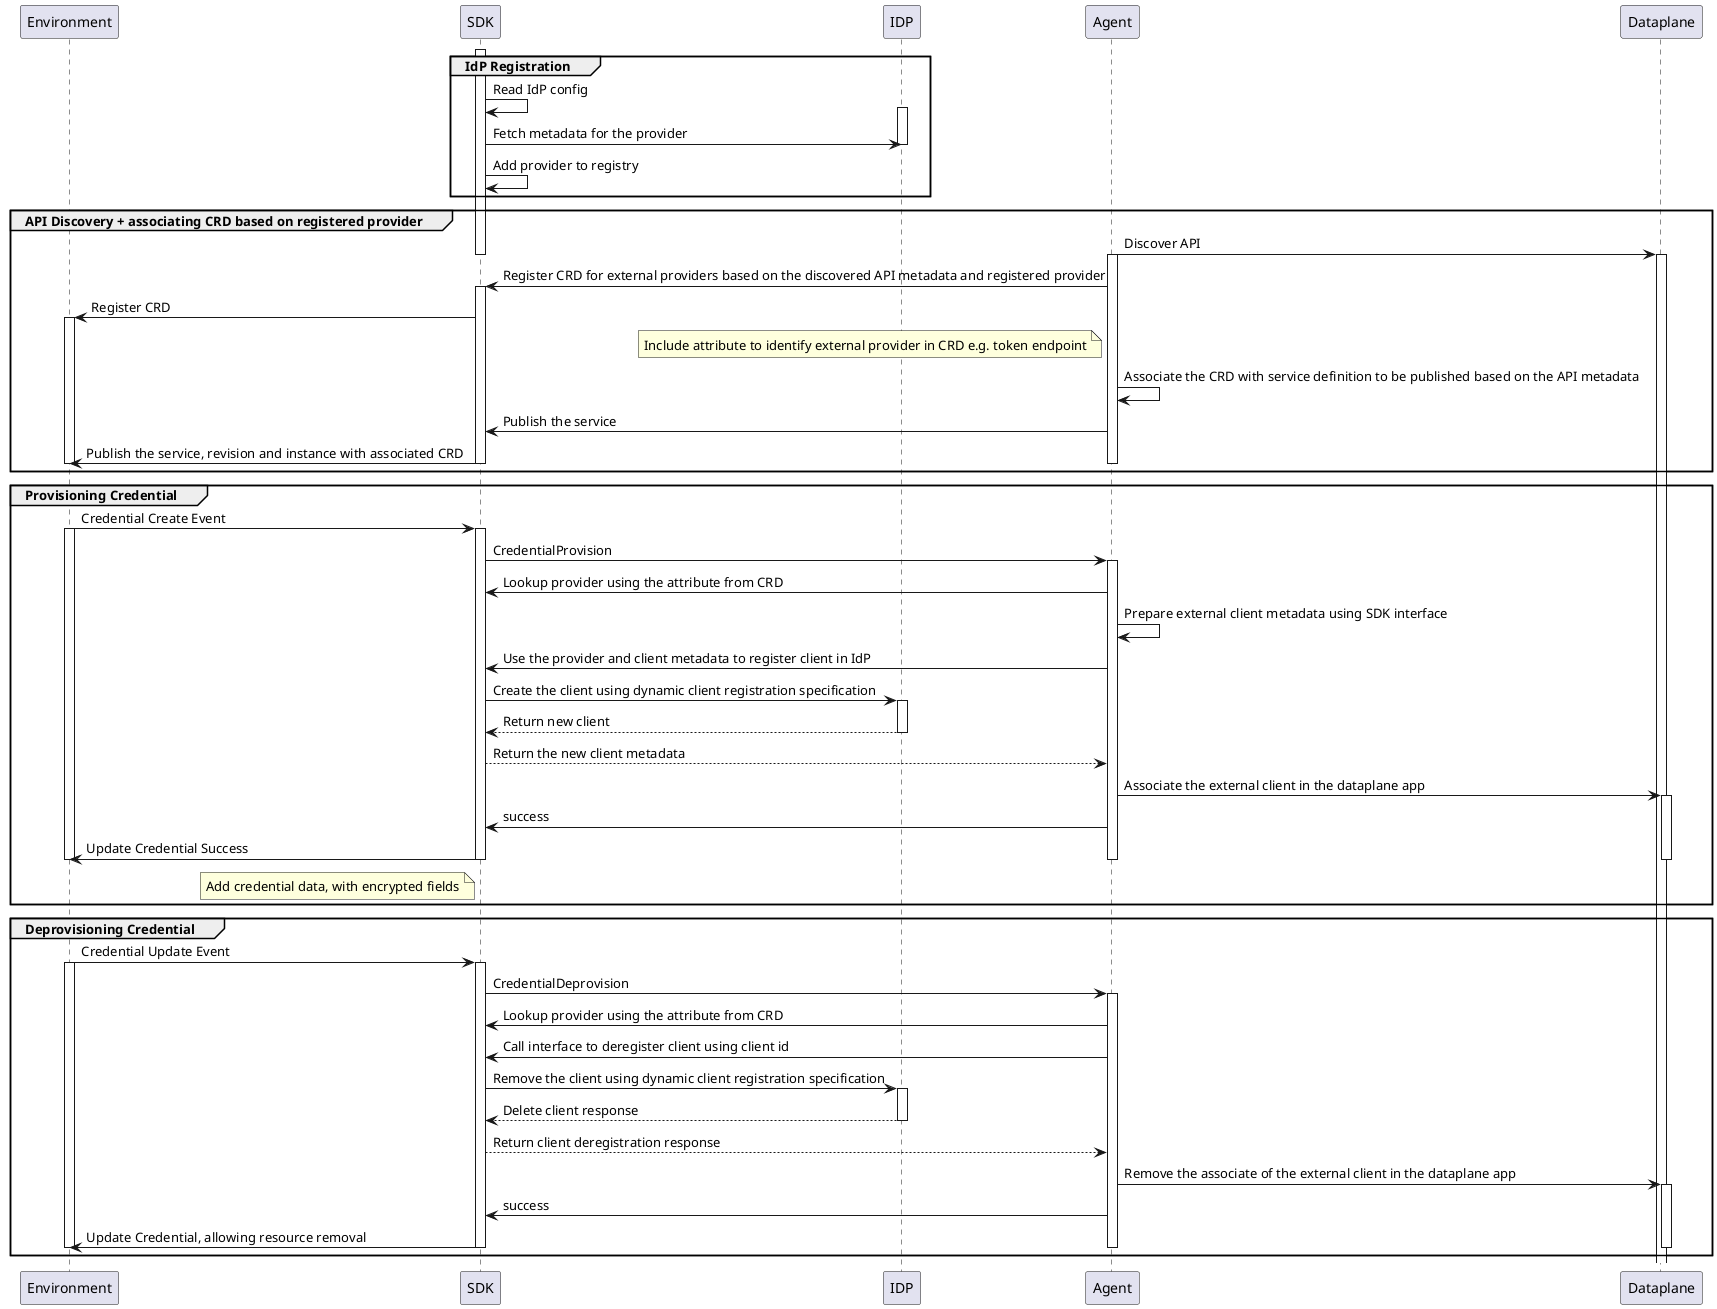 @startuml
participant Environment as env
participant SDK as sdk 
participant IDP as idp 
participant Agent as agent
participant Dataplane as dataplane

group IdP Registration
'Register IdP provider
activate sdk
sdk -> sdk: Read IdP config

activate idp
sdk -> idp: Fetch metadata for the provider
deactivate idp
sdk -> sdk: Add provider to registry

end

group API Discovery + associating CRD based on registered provider
' Associating Credential Request Definitions with API service instance
agent -> dataplane: Discover API
deactivate sdk

activate agent
activate dataplane
deactivate dataplane

agent -> sdk: Register CRD for external providers based on the discovered API metadata and registered provider
activate sdk
sdk -> env: Register CRD
activate env
note left agent: Include attribute to identify external provider in CRD e.g. token endpoint


agent -> agent: Associate the CRD with service definition to be published based on the API metadata
agent -> sdk: Publish the service

sdk -> env: Publish the service, revision and instance with associated CRD 

deactivate sdk
deactivate env
deactivate agent
end

group Provisioning Credential 
'Provision Credential
env -> sdk: Credential Create Event
activate env
activate sdk
sdk -> agent: CredentialProvision
activate agent
agent -> sdk: Lookup provider using the attribute from CRD
agent -> agent: Prepare external client metadata using SDK interface
agent -> sdk: Use the provider and client metadata to register client in IdP
sdk -> idp: Create the client using dynamic client registration specification
activate idp
idp --> sdk: Return new client 
deactivate idp

sdk --> agent: Return the new client metadata

agent -> dataplane: Associate the external client in the dataplane app
activate dataplane
agent -> sdk: success
sdk -> env: Update Credential Success
note left sdk: Add credential data, with encrypted fields

deactivate agent
deactivate sdk
deactivate env
deactivate dataplane
end 

group Deprovisioning Credential 
'Deprovision Credential
env -> sdk: Credential Update Event
activate env
activate sdk

sdk -> agent: CredentialDeprovision
activate agent
agent -> sdk: Lookup provider using the attribute from CRD
agent -> sdk: Call interface to deregister client using client id
sdk -> idp: Remove the client using dynamic client registration specification
activate idp
idp --> sdk: Delete client response
deactivate idp
sdk --> agent: Return client deregistration response
agent -> dataplane: Remove the associate of the external client in the dataplane app
activate dataplane
agent -> sdk: success
sdk -> env: Update Credential, allowing resource removal

deactivate agent
deactivate sdk
deactivate env
deactivate dataplane
end

@enduml
